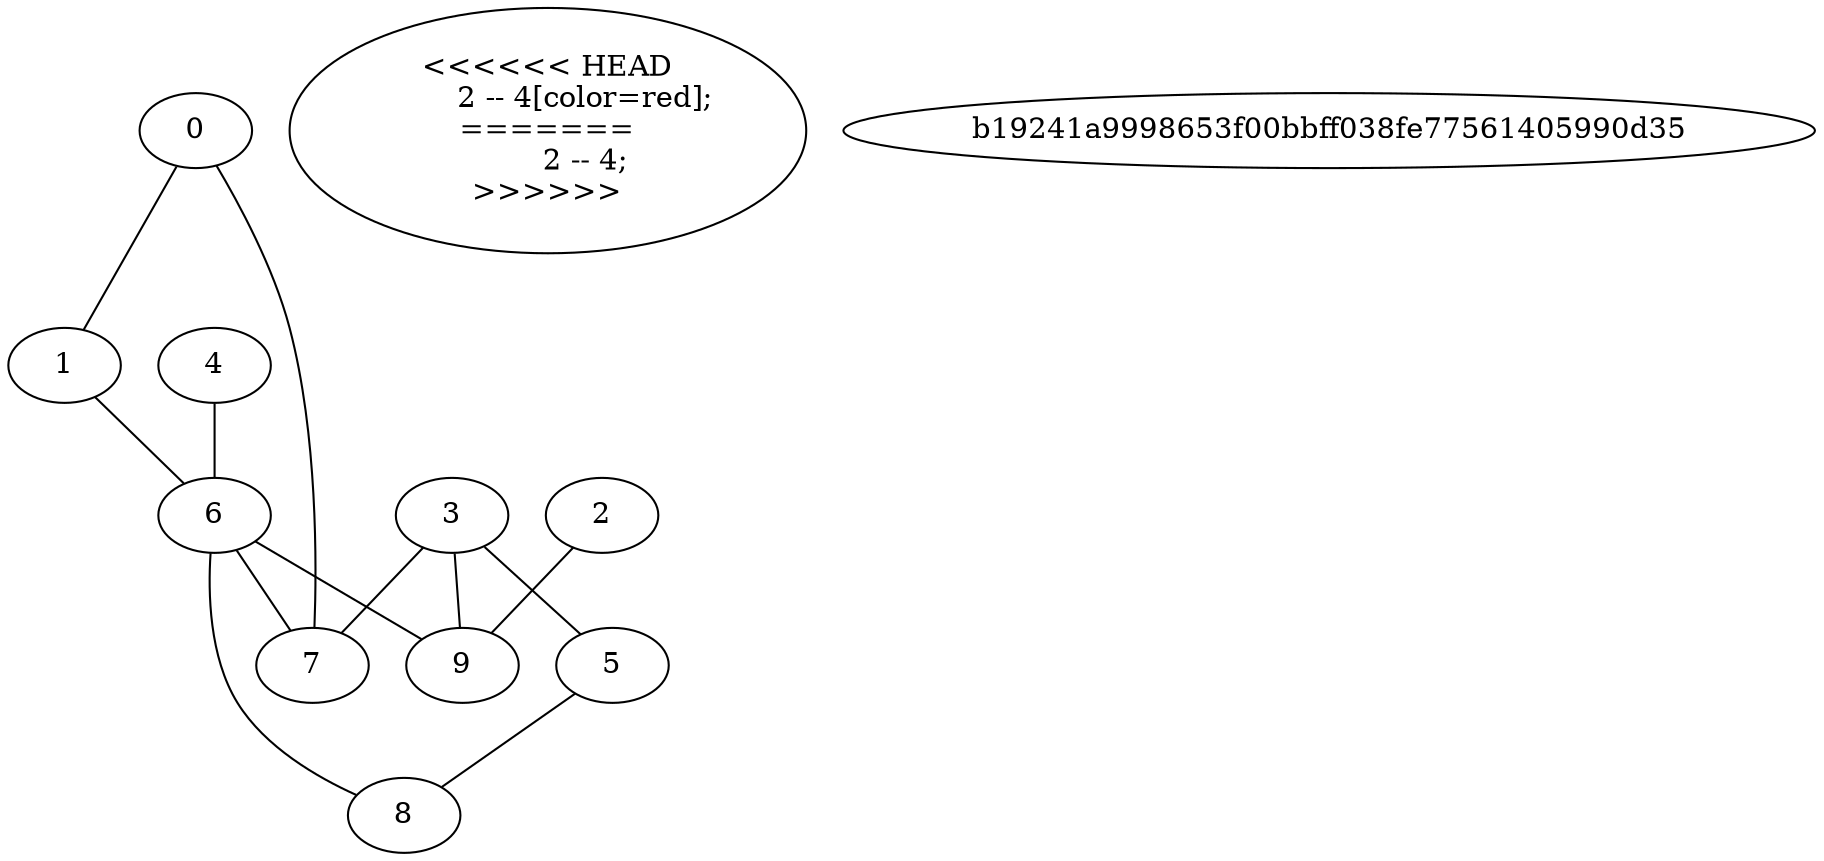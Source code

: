 graph three{
	0 -- 1;
	0 -- 7;
	1 -- 6;
<<<<<<< HEAD
	2 -- 4[color=red];
=======
	2 -- 4;
>>>>>>> b19241a9998653f00bbff038fe77561405990d35
	2 -- 9;
	3 -- 5;
	3 -- 7;
	3 -- 9;
	4 -- 6;
	5 -- 8;
	6 -- 7;
	6 -- 8;
	6 -- 9;
	7;
	8;
	9
}
